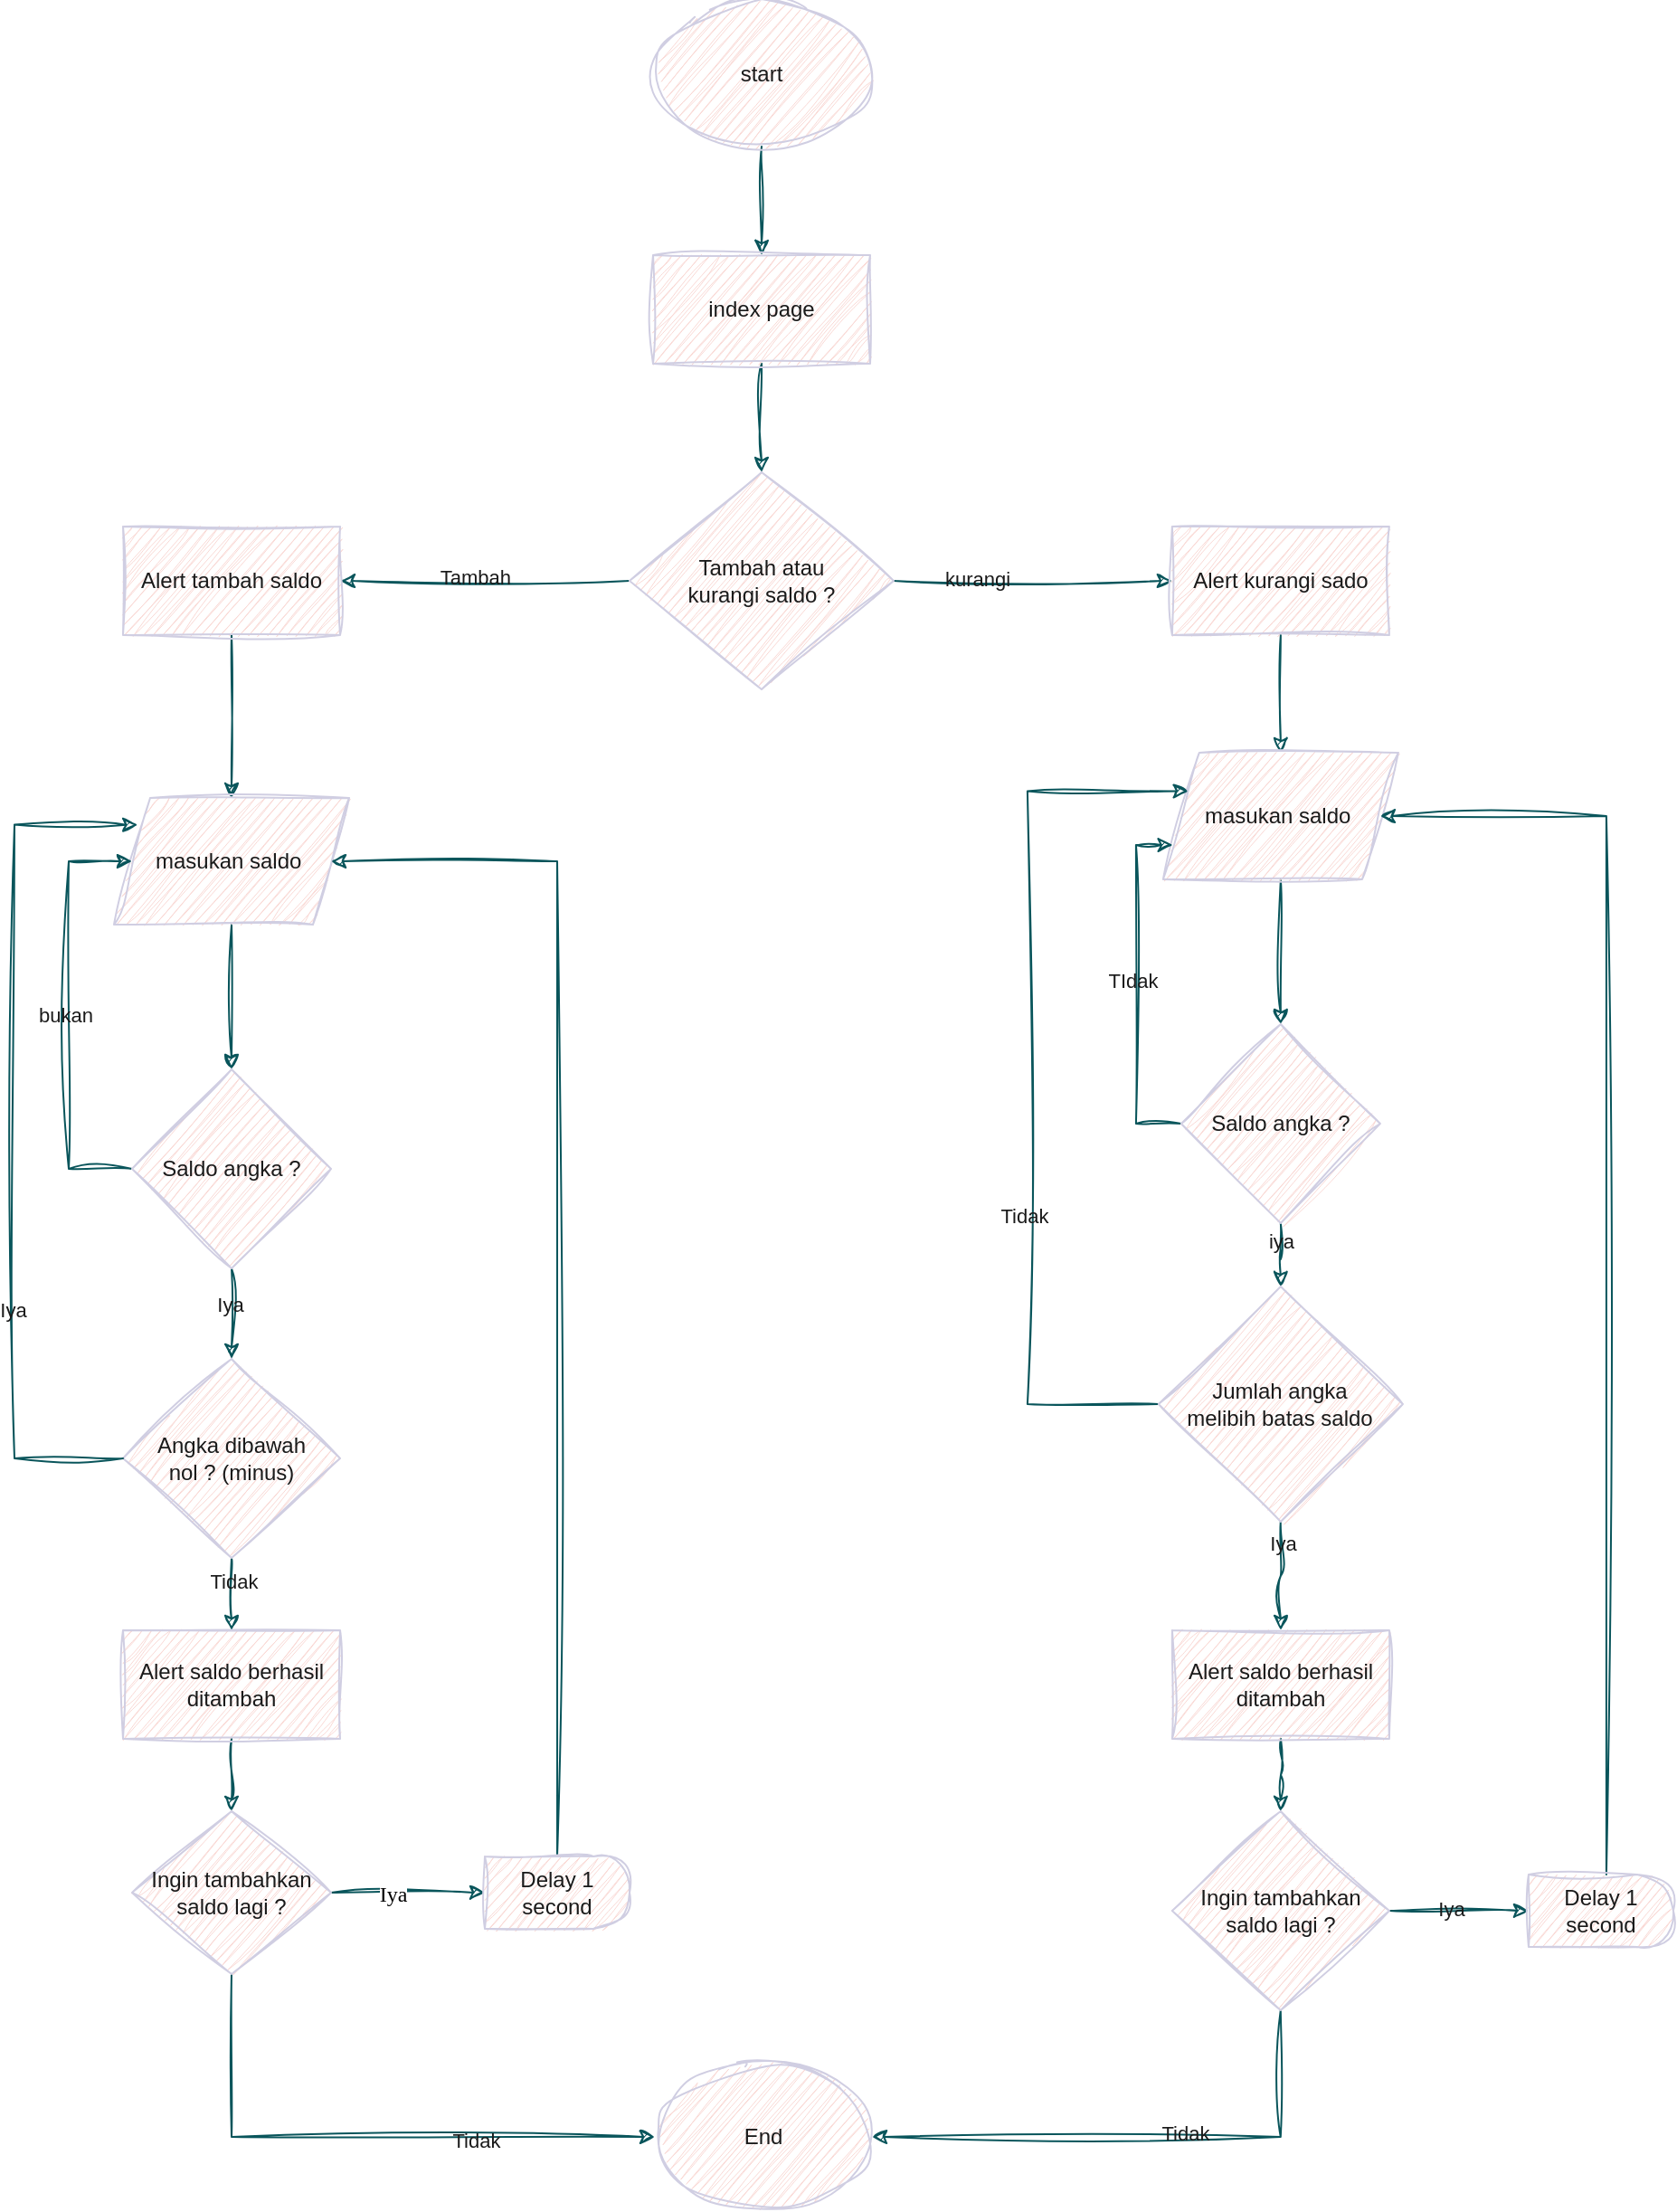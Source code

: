 <mxfile version="22.0.4" type="github">
  <diagram name="Page-1" id="-Vjg_1R-a2QvGgSYmL_F">
    <mxGraphModel dx="3655" dy="1061" grid="1" gridSize="10" guides="1" tooltips="1" connect="1" arrows="1" fold="1" page="1" pageScale="1" pageWidth="827" pageHeight="1169" math="0" shadow="0">
      <root>
        <mxCell id="0" />
        <mxCell id="1" parent="0" />
        <mxCell id="pfPLHr4nRzfbwyNxgIdt-8" style="edgeStyle=orthogonalEdgeStyle;rounded=0;orthogonalLoop=1;jettySize=auto;html=1;labelBackgroundColor=none;strokeColor=#09555B;fontColor=default;sketch=1;curveFitting=1;jiggle=2;" parent="1" source="pfPLHr4nRzfbwyNxgIdt-1" target="pfPLHr4nRzfbwyNxgIdt-2" edge="1">
          <mxGeometry relative="1" as="geometry" />
        </mxCell>
        <mxCell id="pfPLHr4nRzfbwyNxgIdt-1" value="start" style="ellipse;whiteSpace=wrap;html=1;labelBackgroundColor=none;fillColor=#FAD9D5;strokeColor=#D0CEE2;fontColor=#1A1A1A;sketch=1;curveFitting=1;jiggle=2;" parent="1" vertex="1">
          <mxGeometry x="353" y="70" width="120" height="80" as="geometry" />
        </mxCell>
        <mxCell id="pfPLHr4nRzfbwyNxgIdt-9" style="edgeStyle=orthogonalEdgeStyle;rounded=0;orthogonalLoop=1;jettySize=auto;html=1;entryX=0.5;entryY=0;entryDx=0;entryDy=0;labelBackgroundColor=none;strokeColor=#09555B;fontColor=default;sketch=1;curveFitting=1;jiggle=2;" parent="1" source="pfPLHr4nRzfbwyNxgIdt-2" target="pfPLHr4nRzfbwyNxgIdt-3" edge="1">
          <mxGeometry relative="1" as="geometry" />
        </mxCell>
        <mxCell id="pfPLHr4nRzfbwyNxgIdt-2" value="index page" style="rounded=0;whiteSpace=wrap;html=1;labelBackgroundColor=none;fillColor=#FAD9D5;strokeColor=#D0CEE2;fontColor=#1A1A1A;sketch=1;curveFitting=1;jiggle=2;" parent="1" vertex="1">
          <mxGeometry x="353" y="210" width="120" height="60" as="geometry" />
        </mxCell>
        <mxCell id="pfPLHr4nRzfbwyNxgIdt-10" style="edgeStyle=orthogonalEdgeStyle;rounded=0;orthogonalLoop=1;jettySize=auto;html=1;entryX=1;entryY=0.5;entryDx=0;entryDy=0;labelBackgroundColor=none;strokeColor=#09555B;fontColor=default;sketch=1;curveFitting=1;jiggle=2;" parent="1" source="pfPLHr4nRzfbwyNxgIdt-3" target="pfPLHr4nRzfbwyNxgIdt-4" edge="1">
          <mxGeometry relative="1" as="geometry" />
        </mxCell>
        <mxCell id="pfPLHr4nRzfbwyNxgIdt-22" value="Tambah&amp;nbsp;" style="edgeLabel;html=1;align=center;verticalAlign=middle;resizable=0;points=[];labelBackgroundColor=none;fontColor=#1A1A1A;sketch=1;curveFitting=1;jiggle=2;" parent="pfPLHr4nRzfbwyNxgIdt-10" vertex="1" connectable="0">
          <mxGeometry x="0.047" y="-2" relative="1" as="geometry">
            <mxPoint as="offset" />
          </mxGeometry>
        </mxCell>
        <mxCell id="pfPLHr4nRzfbwyNxgIdt-11" style="edgeStyle=orthogonalEdgeStyle;rounded=0;orthogonalLoop=1;jettySize=auto;html=1;labelBackgroundColor=none;strokeColor=#09555B;fontColor=default;sketch=1;curveFitting=1;jiggle=2;" parent="1" source="pfPLHr4nRzfbwyNxgIdt-3" target="pfPLHr4nRzfbwyNxgIdt-5" edge="1">
          <mxGeometry relative="1" as="geometry" />
        </mxCell>
        <mxCell id="pfPLHr4nRzfbwyNxgIdt-23" value="kurangi" style="edgeLabel;html=1;align=center;verticalAlign=middle;resizable=0;points=[];labelBackgroundColor=none;fontColor=#1A1A1A;sketch=1;curveFitting=1;jiggle=2;" parent="pfPLHr4nRzfbwyNxgIdt-11" vertex="1" connectable="0">
          <mxGeometry x="-0.401" y="1" relative="1" as="geometry">
            <mxPoint as="offset" />
          </mxGeometry>
        </mxCell>
        <mxCell id="pfPLHr4nRzfbwyNxgIdt-3" value="Tambah atau &lt;br&gt;kurangi saldo ?" style="rhombus;whiteSpace=wrap;html=1;labelBackgroundColor=none;fillColor=#FAD9D5;strokeColor=#D0CEE2;fontColor=#1A1A1A;sketch=1;curveFitting=1;jiggle=2;" parent="1" vertex="1">
          <mxGeometry x="340" y="330" width="146" height="120" as="geometry" />
        </mxCell>
        <mxCell id="pfPLHr4nRzfbwyNxgIdt-12" style="edgeStyle=orthogonalEdgeStyle;rounded=0;orthogonalLoop=1;jettySize=auto;html=1;labelBackgroundColor=none;strokeColor=#09555B;fontColor=default;sketch=1;curveFitting=1;jiggle=2;" parent="1" source="pfPLHr4nRzfbwyNxgIdt-4" target="pfPLHr4nRzfbwyNxgIdt-6" edge="1">
          <mxGeometry relative="1" as="geometry" />
        </mxCell>
        <mxCell id="pfPLHr4nRzfbwyNxgIdt-4" value="Alert tambah saldo" style="rounded=0;whiteSpace=wrap;html=1;labelBackgroundColor=none;fillColor=#FAD9D5;strokeColor=#D0CEE2;fontColor=#1A1A1A;sketch=1;curveFitting=1;jiggle=2;" parent="1" vertex="1">
          <mxGeometry x="60" y="360" width="120" height="60" as="geometry" />
        </mxCell>
        <mxCell id="pfPLHr4nRzfbwyNxgIdt-59" style="edgeStyle=orthogonalEdgeStyle;rounded=0;orthogonalLoop=1;jettySize=auto;html=1;labelBackgroundColor=none;strokeColor=#09555B;fontColor=default;sketch=1;curveFitting=1;jiggle=2;" parent="1" source="pfPLHr4nRzfbwyNxgIdt-5" target="pfPLHr4nRzfbwyNxgIdt-32" edge="1">
          <mxGeometry relative="1" as="geometry" />
        </mxCell>
        <mxCell id="pfPLHr4nRzfbwyNxgIdt-5" value="Alert kurangi sado" style="rounded=0;whiteSpace=wrap;html=1;labelBackgroundColor=none;fillColor=#FAD9D5;strokeColor=#D0CEE2;fontColor=#1A1A1A;sketch=1;curveFitting=1;jiggle=2;" parent="1" vertex="1">
          <mxGeometry x="639.93" y="360" width="120" height="60" as="geometry" />
        </mxCell>
        <mxCell id="pfPLHr4nRzfbwyNxgIdt-14" style="edgeStyle=orthogonalEdgeStyle;rounded=0;orthogonalLoop=1;jettySize=auto;html=1;labelBackgroundColor=none;strokeColor=#09555B;fontColor=default;sketch=1;curveFitting=1;jiggle=2;" parent="1" source="pfPLHr4nRzfbwyNxgIdt-6" target="pfPLHr4nRzfbwyNxgIdt-7" edge="1">
          <mxGeometry relative="1" as="geometry" />
        </mxCell>
        <mxCell id="pfPLHr4nRzfbwyNxgIdt-6" value="masukan saldo&amp;nbsp;" style="shape=parallelogram;perimeter=parallelogramPerimeter;whiteSpace=wrap;html=1;fixedSize=1;labelBackgroundColor=none;fillColor=#FAD9D5;strokeColor=#D0CEE2;fontColor=#1A1A1A;sketch=1;curveFitting=1;jiggle=2;" parent="1" vertex="1">
          <mxGeometry x="55" y="510" width="130" height="70" as="geometry" />
        </mxCell>
        <mxCell id="pfPLHr4nRzfbwyNxgIdt-13" style="edgeStyle=orthogonalEdgeStyle;rounded=0;orthogonalLoop=1;jettySize=auto;html=1;entryX=0;entryY=0.5;entryDx=0;entryDy=0;exitX=0;exitY=0.5;exitDx=0;exitDy=0;labelBackgroundColor=none;strokeColor=#09555B;fontColor=default;sketch=1;curveFitting=1;jiggle=2;" parent="1" source="pfPLHr4nRzfbwyNxgIdt-7" target="pfPLHr4nRzfbwyNxgIdt-6" edge="1">
          <mxGeometry relative="1" as="geometry">
            <mxPoint x="-60" y="530" as="targetPoint" />
            <Array as="points">
              <mxPoint x="30" y="715" />
              <mxPoint x="30" y="545" />
            </Array>
          </mxGeometry>
        </mxCell>
        <mxCell id="pfPLHr4nRzfbwyNxgIdt-19" value="bukan" style="edgeLabel;html=1;align=center;verticalAlign=middle;resizable=0;points=[];labelBackgroundColor=none;fontColor=#1A1A1A;sketch=1;curveFitting=1;jiggle=2;" parent="pfPLHr4nRzfbwyNxgIdt-13" vertex="1" connectable="0">
          <mxGeometry x="0.004" y="2" relative="1" as="geometry">
            <mxPoint as="offset" />
          </mxGeometry>
        </mxCell>
        <mxCell id="kZyUQg5VWwZkPNWgSZcD-4" value="" style="edgeStyle=orthogonalEdgeStyle;rounded=0;orthogonalLoop=1;jettySize=auto;html=1;labelBackgroundColor=none;strokeColor=#09555B;fontColor=default;sketch=1;curveFitting=1;jiggle=2;" edge="1" parent="1" source="pfPLHr4nRzfbwyNxgIdt-7" target="kZyUQg5VWwZkPNWgSZcD-2">
          <mxGeometry relative="1" as="geometry" />
        </mxCell>
        <mxCell id="kZyUQg5VWwZkPNWgSZcD-7" value="Iya" style="edgeLabel;html=1;align=center;verticalAlign=middle;resizable=0;points=[];labelBackgroundColor=none;fontColor=#1A1A1A;sketch=1;curveFitting=1;jiggle=2;" vertex="1" connectable="0" parent="kZyUQg5VWwZkPNWgSZcD-4">
          <mxGeometry x="-0.212" y="-1" relative="1" as="geometry">
            <mxPoint as="offset" />
          </mxGeometry>
        </mxCell>
        <mxCell id="pfPLHr4nRzfbwyNxgIdt-7" value="Saldo angka ?" style="rhombus;whiteSpace=wrap;html=1;labelBackgroundColor=none;fillColor=#FAD9D5;strokeColor=#D0CEE2;fontColor=#1A1A1A;sketch=1;curveFitting=1;jiggle=2;" parent="1" vertex="1">
          <mxGeometry x="65" y="660" width="110" height="110" as="geometry" />
        </mxCell>
        <mxCell id="pfPLHr4nRzfbwyNxgIdt-28" style="edgeStyle=orthogonalEdgeStyle;rounded=0;orthogonalLoop=1;jettySize=auto;html=1;labelBackgroundColor=none;strokeColor=#09555B;fontColor=default;sketch=1;curveFitting=1;jiggle=2;" parent="1" source="pfPLHr4nRzfbwyNxgIdt-15" target="pfPLHr4nRzfbwyNxgIdt-17" edge="1">
          <mxGeometry relative="1" as="geometry" />
        </mxCell>
        <mxCell id="pfPLHr4nRzfbwyNxgIdt-15" value="Alert saldo berhasil ditambah" style="rounded=0;whiteSpace=wrap;html=1;labelBackgroundColor=none;fillColor=#FAD9D5;strokeColor=#D0CEE2;fontColor=#1A1A1A;sketch=1;curveFitting=1;jiggle=2;" parent="1" vertex="1">
          <mxGeometry x="60" y="969.97" width="120" height="60" as="geometry" />
        </mxCell>
        <mxCell id="pfPLHr4nRzfbwyNxgIdt-27" style="edgeStyle=orthogonalEdgeStyle;rounded=0;orthogonalLoop=1;jettySize=auto;html=1;entryX=0;entryY=0.5;entryDx=0;entryDy=0;labelBackgroundColor=none;strokeColor=#09555B;fontColor=default;sketch=1;curveFitting=1;jiggle=2;" parent="1" source="pfPLHr4nRzfbwyNxgIdt-17" target="pfPLHr4nRzfbwyNxgIdt-26" edge="1">
          <mxGeometry relative="1" as="geometry">
            <Array as="points">
              <mxPoint x="120" y="1250" />
            </Array>
            <mxPoint x="349.0" y="1289.97" as="targetPoint" />
          </mxGeometry>
        </mxCell>
        <mxCell id="pfPLHr4nRzfbwyNxgIdt-58" value="Tidak" style="edgeLabel;html=1;align=center;verticalAlign=middle;resizable=0;points=[];labelBackgroundColor=none;fontColor=#1A1A1A;sketch=1;curveFitting=1;jiggle=2;" parent="pfPLHr4nRzfbwyNxgIdt-27" vertex="1" connectable="0">
          <mxGeometry x="0.388" y="-2" relative="1" as="geometry">
            <mxPoint as="offset" />
          </mxGeometry>
        </mxCell>
        <mxCell id="pfPLHr4nRzfbwyNxgIdt-29" style="edgeStyle=orthogonalEdgeStyle;rounded=0;orthogonalLoop=1;jettySize=auto;html=1;labelBackgroundColor=none;strokeColor=#09555B;fontColor=default;sketch=1;curveFitting=1;jiggle=2;" parent="1" source="pfPLHr4nRzfbwyNxgIdt-17" target="pfPLHr4nRzfbwyNxgIdt-18" edge="1">
          <mxGeometry relative="1" as="geometry" />
        </mxCell>
        <mxCell id="kZyUQg5VWwZkPNWgSZcD-11" value="&lt;font style=&quot;font-size: 12px;&quot;&gt;Iya&lt;/font&gt;" style="edgeLabel;html=1;align=center;verticalAlign=middle;resizable=0;points=[];fontSize=20;fontFamily=Architects Daughter;" vertex="1" connectable="0" parent="pfPLHr4nRzfbwyNxgIdt-29">
          <mxGeometry x="-0.213" y="3" relative="1" as="geometry">
            <mxPoint as="offset" />
          </mxGeometry>
        </mxCell>
        <mxCell id="pfPLHr4nRzfbwyNxgIdt-17" value="Ingin tambahkan saldo lagi ?" style="rhombus;whiteSpace=wrap;html=1;labelBackgroundColor=none;fillColor=#FAD9D5;strokeColor=#D0CEE2;fontColor=#1A1A1A;sketch=1;curveFitting=1;jiggle=2;" parent="1" vertex="1">
          <mxGeometry x="65" y="1069.97" width="110" height="90" as="geometry" />
        </mxCell>
        <mxCell id="pfPLHr4nRzfbwyNxgIdt-24" style="edgeStyle=orthogonalEdgeStyle;rounded=0;orthogonalLoop=1;jettySize=auto;html=1;entryX=1;entryY=0.5;entryDx=0;entryDy=0;labelBackgroundColor=none;strokeColor=#09555B;fontColor=default;sketch=1;curveFitting=1;jiggle=2;" parent="1" source="pfPLHr4nRzfbwyNxgIdt-18" target="pfPLHr4nRzfbwyNxgIdt-6" edge="1">
          <mxGeometry relative="1" as="geometry">
            <Array as="points">
              <mxPoint x="300" y="545" />
            </Array>
          </mxGeometry>
        </mxCell>
        <mxCell id="pfPLHr4nRzfbwyNxgIdt-18" value="Delay 1 second" style="shape=delay;whiteSpace=wrap;html=1;labelBackgroundColor=none;fillColor=#FAD9D5;strokeColor=#D0CEE2;fontColor=#1A1A1A;sketch=1;curveFitting=1;jiggle=2;" parent="1" vertex="1">
          <mxGeometry x="260" y="1094.97" width="80" height="40" as="geometry" />
        </mxCell>
        <mxCell id="pfPLHr4nRzfbwyNxgIdt-26" value="End" style="ellipse;whiteSpace=wrap;html=1;labelBackgroundColor=none;fillColor=#FAD9D5;strokeColor=#D0CEE2;fontColor=#1A1A1A;sketch=1;curveFitting=1;jiggle=2;" parent="1" vertex="1">
          <mxGeometry x="354" y="1210" width="120" height="80" as="geometry" />
        </mxCell>
        <mxCell id="pfPLHr4nRzfbwyNxgIdt-31" style="edgeStyle=orthogonalEdgeStyle;rounded=0;orthogonalLoop=1;jettySize=auto;html=1;labelBackgroundColor=none;strokeColor=#09555B;fontColor=default;sketch=1;curveFitting=1;jiggle=2;" parent="1" source="pfPLHr4nRzfbwyNxgIdt-32" target="pfPLHr4nRzfbwyNxgIdt-37" edge="1">
          <mxGeometry relative="1" as="geometry" />
        </mxCell>
        <mxCell id="pfPLHr4nRzfbwyNxgIdt-32" value="masukan saldo&amp;nbsp;" style="shape=parallelogram;perimeter=parallelogramPerimeter;whiteSpace=wrap;html=1;fixedSize=1;labelBackgroundColor=none;fillColor=#FAD9D5;strokeColor=#D0CEE2;fontColor=#1A1A1A;sketch=1;curveFitting=1;jiggle=2;" parent="1" vertex="1">
          <mxGeometry x="634.94" y="485" width="130" height="70" as="geometry" />
        </mxCell>
        <mxCell id="pfPLHr4nRzfbwyNxgIdt-47" style="edgeStyle=orthogonalEdgeStyle;rounded=0;orthogonalLoop=1;jettySize=auto;html=1;labelBackgroundColor=none;strokeColor=#09555B;fontColor=default;sketch=1;curveFitting=1;jiggle=2;" parent="1" source="pfPLHr4nRzfbwyNxgIdt-37" target="pfPLHr4nRzfbwyNxgIdt-45" edge="1">
          <mxGeometry relative="1" as="geometry" />
        </mxCell>
        <mxCell id="pfPLHr4nRzfbwyNxgIdt-54" value="iya" style="edgeLabel;html=1;align=center;verticalAlign=middle;resizable=0;points=[];labelBackgroundColor=none;fontColor=#1A1A1A;sketch=1;curveFitting=1;jiggle=2;" parent="pfPLHr4nRzfbwyNxgIdt-47" vertex="1" connectable="0">
          <mxGeometry x="-0.549" relative="1" as="geometry">
            <mxPoint as="offset" />
          </mxGeometry>
        </mxCell>
        <mxCell id="pfPLHr4nRzfbwyNxgIdt-52" style="edgeStyle=orthogonalEdgeStyle;rounded=0;orthogonalLoop=1;jettySize=auto;html=1;entryX=0;entryY=0.75;entryDx=0;entryDy=0;labelBackgroundColor=none;strokeColor=#09555B;fontColor=default;sketch=1;curveFitting=1;jiggle=2;" parent="1" source="pfPLHr4nRzfbwyNxgIdt-37" target="pfPLHr4nRzfbwyNxgIdt-32" edge="1">
          <mxGeometry relative="1" as="geometry">
            <Array as="points">
              <mxPoint x="619.97" y="690" />
              <mxPoint x="619.97" y="536" />
            </Array>
          </mxGeometry>
        </mxCell>
        <mxCell id="pfPLHr4nRzfbwyNxgIdt-53" value="TIdak" style="edgeLabel;html=1;align=center;verticalAlign=middle;resizable=0;points=[];labelBackgroundColor=none;fontColor=#1A1A1A;sketch=1;curveFitting=1;jiggle=2;" parent="pfPLHr4nRzfbwyNxgIdt-52" vertex="1" connectable="0">
          <mxGeometry x="0.043" y="2" relative="1" as="geometry">
            <mxPoint as="offset" />
          </mxGeometry>
        </mxCell>
        <mxCell id="pfPLHr4nRzfbwyNxgIdt-37" value="Saldo angka ?" style="rhombus;whiteSpace=wrap;html=1;labelBackgroundColor=none;fillColor=#FAD9D5;strokeColor=#D0CEE2;fontColor=#1A1A1A;sketch=1;curveFitting=1;jiggle=2;" parent="1" vertex="1">
          <mxGeometry x="644.94" y="635" width="110" height="110" as="geometry" />
        </mxCell>
        <mxCell id="pfPLHr4nRzfbwyNxgIdt-38" style="edgeStyle=orthogonalEdgeStyle;rounded=0;orthogonalLoop=1;jettySize=auto;html=1;labelBackgroundColor=none;strokeColor=#09555B;fontColor=default;sketch=1;curveFitting=1;jiggle=2;" parent="1" source="pfPLHr4nRzfbwyNxgIdt-39" target="pfPLHr4nRzfbwyNxgIdt-41" edge="1">
          <mxGeometry relative="1" as="geometry" />
        </mxCell>
        <mxCell id="pfPLHr4nRzfbwyNxgIdt-39" value="Alert saldo berhasil ditambah" style="rounded=0;whiteSpace=wrap;html=1;labelBackgroundColor=none;fillColor=#FAD9D5;strokeColor=#D0CEE2;fontColor=#1A1A1A;sketch=1;curveFitting=1;jiggle=2;" parent="1" vertex="1">
          <mxGeometry x="639.96" y="970" width="120" height="60" as="geometry" />
        </mxCell>
        <mxCell id="pfPLHr4nRzfbwyNxgIdt-40" style="edgeStyle=orthogonalEdgeStyle;rounded=0;orthogonalLoop=1;jettySize=auto;html=1;labelBackgroundColor=none;strokeColor=#09555B;fontColor=default;sketch=1;curveFitting=1;jiggle=2;" parent="1" source="pfPLHr4nRzfbwyNxgIdt-41" target="pfPLHr4nRzfbwyNxgIdt-43" edge="1">
          <mxGeometry relative="1" as="geometry" />
        </mxCell>
        <mxCell id="pfPLHr4nRzfbwyNxgIdt-49" value="Iya" style="edgeLabel;html=1;align=center;verticalAlign=middle;resizable=0;points=[];labelBackgroundColor=none;fontColor=#1A1A1A;sketch=1;curveFitting=1;jiggle=2;" parent="pfPLHr4nRzfbwyNxgIdt-40" vertex="1" connectable="0">
          <mxGeometry x="-0.12" y="1" relative="1" as="geometry">
            <mxPoint as="offset" />
          </mxGeometry>
        </mxCell>
        <mxCell id="pfPLHr4nRzfbwyNxgIdt-56" style="edgeStyle=orthogonalEdgeStyle;rounded=0;orthogonalLoop=1;jettySize=auto;html=1;entryX=1;entryY=0.5;entryDx=0;entryDy=0;labelBackgroundColor=none;strokeColor=#09555B;fontColor=default;sketch=1;curveFitting=1;jiggle=2;" parent="1" source="pfPLHr4nRzfbwyNxgIdt-41" target="pfPLHr4nRzfbwyNxgIdt-26" edge="1">
          <mxGeometry relative="1" as="geometry">
            <Array as="points">
              <mxPoint x="700" y="1250" />
            </Array>
          </mxGeometry>
        </mxCell>
        <mxCell id="pfPLHr4nRzfbwyNxgIdt-57" value="Tidak" style="edgeLabel;html=1;align=center;verticalAlign=middle;resizable=0;points=[];labelBackgroundColor=none;fontColor=#1A1A1A;sketch=1;curveFitting=1;jiggle=2;" parent="pfPLHr4nRzfbwyNxgIdt-56" vertex="1" connectable="0">
          <mxGeometry x="-0.167" y="-2" relative="1" as="geometry">
            <mxPoint as="offset" />
          </mxGeometry>
        </mxCell>
        <mxCell id="pfPLHr4nRzfbwyNxgIdt-41" value="Ingin tambahkan saldo lagi ?" style="rhombus;whiteSpace=wrap;html=1;labelBackgroundColor=none;fillColor=#FAD9D5;strokeColor=#D0CEE2;fontColor=#1A1A1A;sketch=1;curveFitting=1;jiggle=2;" parent="1" vertex="1">
          <mxGeometry x="639.93" y="1070" width="120.03" height="110" as="geometry" />
        </mxCell>
        <mxCell id="pfPLHr4nRzfbwyNxgIdt-42" style="edgeStyle=orthogonalEdgeStyle;rounded=0;orthogonalLoop=1;jettySize=auto;html=1;entryX=1;entryY=0.5;entryDx=0;entryDy=0;labelBackgroundColor=none;strokeColor=#09555B;fontColor=default;sketch=1;curveFitting=1;jiggle=2;" parent="1" source="pfPLHr4nRzfbwyNxgIdt-43" target="pfPLHr4nRzfbwyNxgIdt-32" edge="1">
          <mxGeometry relative="1" as="geometry">
            <Array as="points">
              <mxPoint x="879.94" y="520" />
            </Array>
          </mxGeometry>
        </mxCell>
        <mxCell id="pfPLHr4nRzfbwyNxgIdt-43" value="Delay 1 second" style="shape=delay;whiteSpace=wrap;html=1;labelBackgroundColor=none;fillColor=#FAD9D5;strokeColor=#D0CEE2;fontColor=#1A1A1A;sketch=1;curveFitting=1;jiggle=2;" parent="1" vertex="1">
          <mxGeometry x="836.97" y="1105" width="80" height="40" as="geometry" />
        </mxCell>
        <mxCell id="pfPLHr4nRzfbwyNxgIdt-48" style="edgeStyle=orthogonalEdgeStyle;rounded=0;orthogonalLoop=1;jettySize=auto;html=1;labelBackgroundColor=none;strokeColor=#09555B;fontColor=default;sketch=1;curveFitting=1;jiggle=2;" parent="1" source="pfPLHr4nRzfbwyNxgIdt-45" target="pfPLHr4nRzfbwyNxgIdt-39" edge="1">
          <mxGeometry relative="1" as="geometry" />
        </mxCell>
        <mxCell id="pfPLHr4nRzfbwyNxgIdt-50" value="Iya" style="edgeLabel;html=1;align=center;verticalAlign=middle;resizable=0;points=[];labelBackgroundColor=none;fontColor=#1A1A1A;sketch=1;curveFitting=1;jiggle=2;" parent="pfPLHr4nRzfbwyNxgIdt-48" vertex="1" connectable="0">
          <mxGeometry x="-0.602" y="1" relative="1" as="geometry">
            <mxPoint as="offset" />
          </mxGeometry>
        </mxCell>
        <mxCell id="pfPLHr4nRzfbwyNxgIdt-51" style="edgeStyle=orthogonalEdgeStyle;rounded=0;orthogonalLoop=1;jettySize=auto;html=1;entryX=0;entryY=0.25;entryDx=0;entryDy=0;labelBackgroundColor=none;strokeColor=#09555B;fontColor=default;sketch=1;curveFitting=1;jiggle=2;" parent="1" source="pfPLHr4nRzfbwyNxgIdt-45" target="pfPLHr4nRzfbwyNxgIdt-32" edge="1">
          <mxGeometry relative="1" as="geometry">
            <Array as="points">
              <mxPoint x="559.97" y="845" />
              <mxPoint x="559.97" y="506" />
            </Array>
          </mxGeometry>
        </mxCell>
        <mxCell id="pfPLHr4nRzfbwyNxgIdt-55" value="Tidak" style="edgeLabel;html=1;align=center;verticalAlign=middle;resizable=0;points=[];labelBackgroundColor=none;fontColor=#1A1A1A;sketch=1;curveFitting=1;jiggle=2;" parent="pfPLHr4nRzfbwyNxgIdt-51" vertex="1" connectable="0">
          <mxGeometry x="-0.293" y="2" relative="1" as="geometry">
            <mxPoint as="offset" />
          </mxGeometry>
        </mxCell>
        <mxCell id="pfPLHr4nRzfbwyNxgIdt-45" value="Jumlah angka &lt;br&gt;melibih batas saldo" style="rhombus;whiteSpace=wrap;html=1;labelBackgroundColor=none;fillColor=#FAD9D5;strokeColor=#D0CEE2;fontColor=#1A1A1A;sketch=1;curveFitting=1;jiggle=2;" parent="1" vertex="1">
          <mxGeometry x="632.43" y="780" width="135.03" height="130" as="geometry" />
        </mxCell>
        <mxCell id="kZyUQg5VWwZkPNWgSZcD-5" value="" style="edgeStyle=orthogonalEdgeStyle;rounded=0;orthogonalLoop=1;jettySize=auto;html=1;labelBackgroundColor=none;strokeColor=#09555B;fontColor=default;sketch=1;curveFitting=1;jiggle=2;" edge="1" parent="1" source="kZyUQg5VWwZkPNWgSZcD-2" target="pfPLHr4nRzfbwyNxgIdt-15">
          <mxGeometry relative="1" as="geometry" />
        </mxCell>
        <mxCell id="kZyUQg5VWwZkPNWgSZcD-8" value="Tidak" style="edgeLabel;html=1;align=center;verticalAlign=middle;resizable=0;points=[];labelBackgroundColor=none;fontColor=#1A1A1A;sketch=1;curveFitting=1;jiggle=2;" vertex="1" connectable="0" parent="kZyUQg5VWwZkPNWgSZcD-5">
          <mxGeometry x="-0.36" y="1" relative="1" as="geometry">
            <mxPoint as="offset" />
          </mxGeometry>
        </mxCell>
        <mxCell id="kZyUQg5VWwZkPNWgSZcD-2" value="Angka dibawah &lt;br&gt;nol ? (minus)" style="rhombus;whiteSpace=wrap;html=1;labelBackgroundColor=none;fillColor=#FAD9D5;strokeColor=#D0CEE2;fontColor=#1A1A1A;sketch=1;curveFitting=1;jiggle=2;" vertex="1" parent="1">
          <mxGeometry x="60" y="820" width="120" height="110" as="geometry" />
        </mxCell>
        <mxCell id="kZyUQg5VWwZkPNWgSZcD-3" style="edgeStyle=orthogonalEdgeStyle;rounded=0;orthogonalLoop=1;jettySize=auto;html=1;entryX=0.101;entryY=0.212;entryDx=0;entryDy=0;entryPerimeter=0;exitX=0;exitY=0.5;exitDx=0;exitDy=0;labelBackgroundColor=none;strokeColor=#09555B;fontColor=default;sketch=1;curveFitting=1;jiggle=2;" edge="1" parent="1" source="kZyUQg5VWwZkPNWgSZcD-2" target="pfPLHr4nRzfbwyNxgIdt-6">
          <mxGeometry relative="1" as="geometry">
            <Array as="points">
              <mxPoint y="875" />
              <mxPoint y="525" />
            </Array>
          </mxGeometry>
        </mxCell>
        <mxCell id="kZyUQg5VWwZkPNWgSZcD-9" value="Iya" style="edgeLabel;html=1;align=center;verticalAlign=middle;resizable=0;points=[];labelBackgroundColor=none;fontColor=#1A1A1A;sketch=1;curveFitting=1;jiggle=2;" vertex="1" connectable="0" parent="kZyUQg5VWwZkPNWgSZcD-3">
          <mxGeometry x="-0.407" y="1" relative="1" as="geometry">
            <mxPoint as="offset" />
          </mxGeometry>
        </mxCell>
      </root>
    </mxGraphModel>
  </diagram>
</mxfile>
